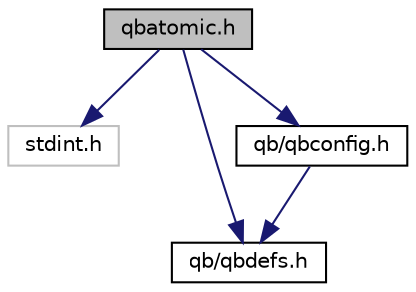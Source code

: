 digraph "qbatomic.h"
{
  edge [fontname="Helvetica",fontsize="10",labelfontname="Helvetica",labelfontsize="10"];
  node [fontname="Helvetica",fontsize="10",shape=record];
  Node1 [label="qbatomic.h",height=0.2,width=0.4,color="black", fillcolor="grey75", style="filled" fontcolor="black"];
  Node1 -> Node2 [color="midnightblue",fontsize="10",style="solid",fontname="Helvetica"];
  Node2 [label="stdint.h",height=0.2,width=0.4,color="grey75", fillcolor="white", style="filled"];
  Node1 -> Node3 [color="midnightblue",fontsize="10",style="solid",fontname="Helvetica"];
  Node3 [label="qb/qbdefs.h",height=0.2,width=0.4,color="black", fillcolor="white", style="filled",URL="$qbdefs_8h.html",tooltip="These are some convience macros and defines. "];
  Node1 -> Node4 [color="midnightblue",fontsize="10",style="solid",fontname="Helvetica"];
  Node4 [label="qb/qbconfig.h",height=0.2,width=0.4,color="black", fillcolor="white", style="filled",URL="$qbconfig_8h.html"];
  Node4 -> Node3 [color="midnightblue",fontsize="10",style="solid",fontname="Helvetica"];
}
